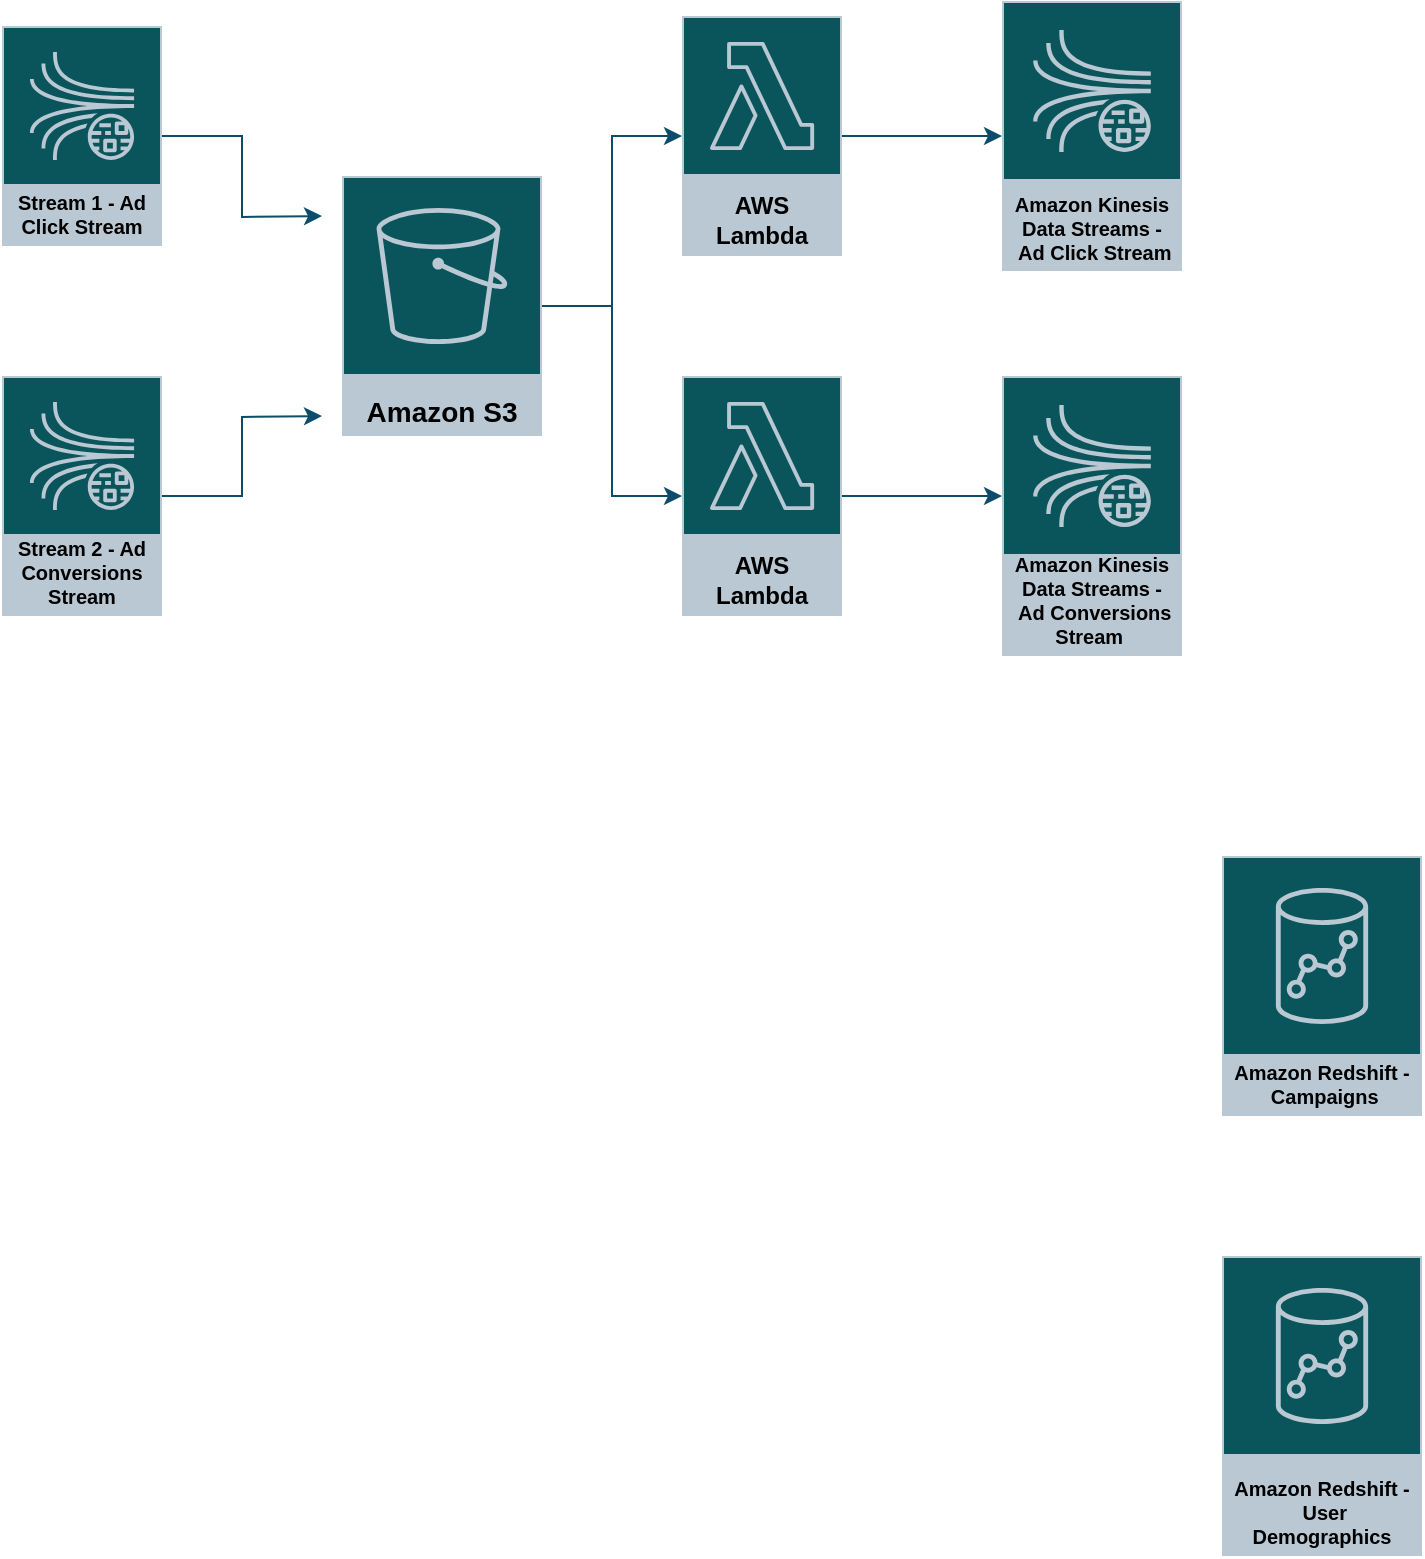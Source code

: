 <mxfile version="21.7.4" type="github">
  <diagram name="Page-1" id="XPvFYeZU_mqQ_57prnjv">
    <mxGraphModel dx="880" dy="446" grid="1" gridSize="10" guides="1" tooltips="1" connect="1" arrows="1" fold="1" page="1" pageScale="1" pageWidth="827" pageHeight="1169" math="0" shadow="0">
      <root>
        <mxCell id="0" />
        <mxCell id="1" parent="0" />
        <mxCell id="rWK_Hk4ZgVPo0p1i_7MY-11" value="&lt;font color=&quot;#000000&quot;&gt;Amazon Redshift -&amp;nbsp;User Demographics&lt;/font&gt;" style="sketch=0;outlineConnect=0;fontColor=#EEEEEE;strokeColor=#BAC8D3;fillColor=#09555B;dashed=0;verticalLabelPosition=middle;verticalAlign=bottom;align=center;html=1;whiteSpace=wrap;fontSize=10;fontStyle=1;spacing=3;shape=mxgraph.aws4.productIcon;prIcon=mxgraph.aws4.redshift;labelBackgroundColor=none;" vertex="1" parent="1">
          <mxGeometry x="750" y="640" width="100" height="150" as="geometry" />
        </mxCell>
        <mxCell id="rWK_Hk4ZgVPo0p1i_7MY-12" value="&lt;font color=&quot;#000000&quot;&gt;Amazon Redshift -&amp;nbsp;Campaigns&lt;/font&gt;" style="sketch=0;outlineConnect=0;fontColor=#EEEEEE;strokeColor=#BAC8D3;fillColor=#09555B;dashed=0;verticalLabelPosition=middle;verticalAlign=bottom;align=center;html=1;whiteSpace=wrap;fontSize=10;fontStyle=1;spacing=3;shape=mxgraph.aws4.productIcon;prIcon=mxgraph.aws4.redshift;labelBackgroundColor=none;" vertex="1" parent="1">
          <mxGeometry x="750" y="440" width="100" height="130" as="geometry" />
        </mxCell>
        <mxCell id="rWK_Hk4ZgVPo0p1i_7MY-20" style="edgeStyle=orthogonalEdgeStyle;rounded=0;orthogonalLoop=1;jettySize=auto;html=1;strokeColor=#0B4D6A;labelBackgroundColor=none;fontColor=default;" edge="1" parent="1" source="rWK_Hk4ZgVPo0p1i_7MY-13">
          <mxGeometry relative="1" as="geometry">
            <mxPoint x="300" y="120" as="targetPoint" />
          </mxGeometry>
        </mxCell>
        <mxCell id="rWK_Hk4ZgVPo0p1i_7MY-13" value="&lt;font style=&quot;&quot;&gt;&lt;font color=&quot;#000000&quot; style=&quot;font-size: 10px;&quot;&gt;Stream 1 - Ad Click Stream&lt;/font&gt;&lt;br&gt;&lt;/font&gt;" style="sketch=0;outlineConnect=0;fontColor=#EEEEEE;strokeColor=#BAC8D3;fillColor=#09555B;dashed=0;verticalLabelPosition=middle;verticalAlign=bottom;align=center;html=1;whiteSpace=wrap;fontSize=10;fontStyle=1;spacing=3;shape=mxgraph.aws4.productIcon;prIcon=mxgraph.aws4.kinesis_data_streams;labelBackgroundColor=none;" vertex="1" parent="1">
          <mxGeometry x="140" y="25" width="80" height="110" as="geometry" />
        </mxCell>
        <mxCell id="rWK_Hk4ZgVPo0p1i_7MY-21" style="edgeStyle=orthogonalEdgeStyle;rounded=0;orthogonalLoop=1;jettySize=auto;html=1;strokeColor=#0B4D6A;labelBackgroundColor=none;fontColor=default;" edge="1" parent="1" source="rWK_Hk4ZgVPo0p1i_7MY-14">
          <mxGeometry relative="1" as="geometry">
            <mxPoint x="300" y="220" as="targetPoint" />
          </mxGeometry>
        </mxCell>
        <mxCell id="rWK_Hk4ZgVPo0p1i_7MY-14" value="&lt;font style=&quot;&quot;&gt;&lt;font color=&quot;#000000&quot; style=&quot;font-size: 10px;&quot;&gt;Stream 2 - Ad Conversions Stream&lt;/font&gt;&lt;br&gt;&lt;/font&gt;" style="sketch=0;outlineConnect=0;fontColor=#EEEEEE;strokeColor=#BAC8D3;fillColor=#09555B;dashed=0;verticalLabelPosition=middle;verticalAlign=bottom;align=center;html=1;whiteSpace=wrap;fontSize=10;fontStyle=1;spacing=3;shape=mxgraph.aws4.productIcon;prIcon=mxgraph.aws4.kinesis_data_streams;labelBackgroundColor=none;" vertex="1" parent="1">
          <mxGeometry x="140" y="200" width="80" height="120" as="geometry" />
        </mxCell>
        <mxCell id="rWK_Hk4ZgVPo0p1i_7MY-24" style="edgeStyle=orthogonalEdgeStyle;rounded=0;orthogonalLoop=1;jettySize=auto;html=1;strokeColor=#0B4D6A;labelBackgroundColor=none;fontColor=default;" edge="1" parent="1" source="rWK_Hk4ZgVPo0p1i_7MY-15" target="rWK_Hk4ZgVPo0p1i_7MY-22">
          <mxGeometry relative="1" as="geometry" />
        </mxCell>
        <mxCell id="rWK_Hk4ZgVPo0p1i_7MY-25" style="edgeStyle=orthogonalEdgeStyle;rounded=0;orthogonalLoop=1;jettySize=auto;html=1;strokeColor=#0B4D6A;labelBackgroundColor=none;fontColor=default;" edge="1" parent="1" source="rWK_Hk4ZgVPo0p1i_7MY-15" target="rWK_Hk4ZgVPo0p1i_7MY-23">
          <mxGeometry relative="1" as="geometry" />
        </mxCell>
        <mxCell id="rWK_Hk4ZgVPo0p1i_7MY-15" value="&lt;font color=&quot;#000000&quot; style=&quot;font-size: 14px;&quot;&gt;Amazon S3&lt;/font&gt;" style="sketch=0;outlineConnect=0;fontColor=#EEEEEE;strokeColor=#BAC8D3;fillColor=#09555B;dashed=0;verticalLabelPosition=middle;verticalAlign=bottom;align=center;html=1;whiteSpace=wrap;fontSize=10;fontStyle=1;spacing=3;shape=mxgraph.aws4.productIcon;prIcon=mxgraph.aws4.s3;labelBackgroundColor=none;" vertex="1" parent="1">
          <mxGeometry x="310" y="100" width="100" height="130" as="geometry" />
        </mxCell>
        <mxCell id="rWK_Hk4ZgVPo0p1i_7MY-29" style="edgeStyle=orthogonalEdgeStyle;rounded=0;orthogonalLoop=1;jettySize=auto;html=1;strokeColor=#0B4D6A;labelBackgroundColor=none;fontColor=default;" edge="1" parent="1" source="rWK_Hk4ZgVPo0p1i_7MY-22" target="rWK_Hk4ZgVPo0p1i_7MY-27">
          <mxGeometry relative="1" as="geometry" />
        </mxCell>
        <mxCell id="rWK_Hk4ZgVPo0p1i_7MY-22" value="&lt;font color=&quot;#000000&quot; style=&quot;font-size: 12px;&quot;&gt;AWS Lambda&lt;/font&gt;" style="sketch=0;outlineConnect=0;fontColor=#EEEEEE;strokeColor=#BAC8D3;fillColor=#09555B;dashed=0;verticalLabelPosition=middle;verticalAlign=bottom;align=center;html=1;whiteSpace=wrap;fontSize=10;fontStyle=1;spacing=3;shape=mxgraph.aws4.productIcon;prIcon=mxgraph.aws4.lambda;labelBackgroundColor=none;" vertex="1" parent="1">
          <mxGeometry x="480" y="20" width="80" height="120" as="geometry" />
        </mxCell>
        <mxCell id="rWK_Hk4ZgVPo0p1i_7MY-30" style="edgeStyle=orthogonalEdgeStyle;rounded=0;orthogonalLoop=1;jettySize=auto;html=1;strokeColor=#0B4D6A;labelBackgroundColor=none;fontColor=default;" edge="1" parent="1" source="rWK_Hk4ZgVPo0p1i_7MY-23">
          <mxGeometry relative="1" as="geometry">
            <mxPoint x="640" y="260" as="targetPoint" />
          </mxGeometry>
        </mxCell>
        <mxCell id="rWK_Hk4ZgVPo0p1i_7MY-23" value="&lt;font color=&quot;#000000&quot; style=&quot;font-size: 12px;&quot;&gt;AWS Lambda&lt;/font&gt;" style="sketch=0;outlineConnect=0;fontColor=#EEEEEE;strokeColor=#BAC8D3;fillColor=#09555B;dashed=0;verticalLabelPosition=middle;verticalAlign=bottom;align=center;html=1;whiteSpace=wrap;fontSize=10;fontStyle=1;spacing=3;shape=mxgraph.aws4.productIcon;prIcon=mxgraph.aws4.lambda;labelBackgroundColor=none;" vertex="1" parent="1">
          <mxGeometry x="480" y="200" width="80" height="120" as="geometry" />
        </mxCell>
        <mxCell id="rWK_Hk4ZgVPo0p1i_7MY-27" value="&lt;font color=&quot;#000000&quot;&gt;Amazon Kinesis Data Streams -&amp;nbsp;Ad Click Stream&lt;/font&gt;" style="sketch=0;outlineConnect=0;fontColor=#EEEEEE;strokeColor=#BAC8D3;fillColor=#09555B;dashed=0;verticalLabelPosition=middle;verticalAlign=bottom;align=center;html=1;whiteSpace=wrap;fontSize=10;fontStyle=1;spacing=3;shape=mxgraph.aws4.productIcon;prIcon=mxgraph.aws4.kinesis_data_streams;labelBackgroundColor=none;" vertex="1" parent="1">
          <mxGeometry x="640" y="12.5" width="90" height="135" as="geometry" />
        </mxCell>
        <mxCell id="rWK_Hk4ZgVPo0p1i_7MY-31" value="&lt;font color=&quot;#000000&quot;&gt;Amazon Kinesis Data Streams -&amp;nbsp;Ad Conversions Stream&amp;nbsp;&lt;/font&gt;" style="sketch=0;outlineConnect=0;fontColor=#EEEEEE;strokeColor=#BAC8D3;fillColor=#09555B;dashed=0;verticalLabelPosition=middle;verticalAlign=bottom;align=center;html=1;whiteSpace=wrap;fontSize=10;fontStyle=1;spacing=3;shape=mxgraph.aws4.productIcon;prIcon=mxgraph.aws4.kinesis_data_streams;labelBackgroundColor=none;" vertex="1" parent="1">
          <mxGeometry x="640" y="200" width="90" height="140" as="geometry" />
        </mxCell>
      </root>
    </mxGraphModel>
  </diagram>
</mxfile>
